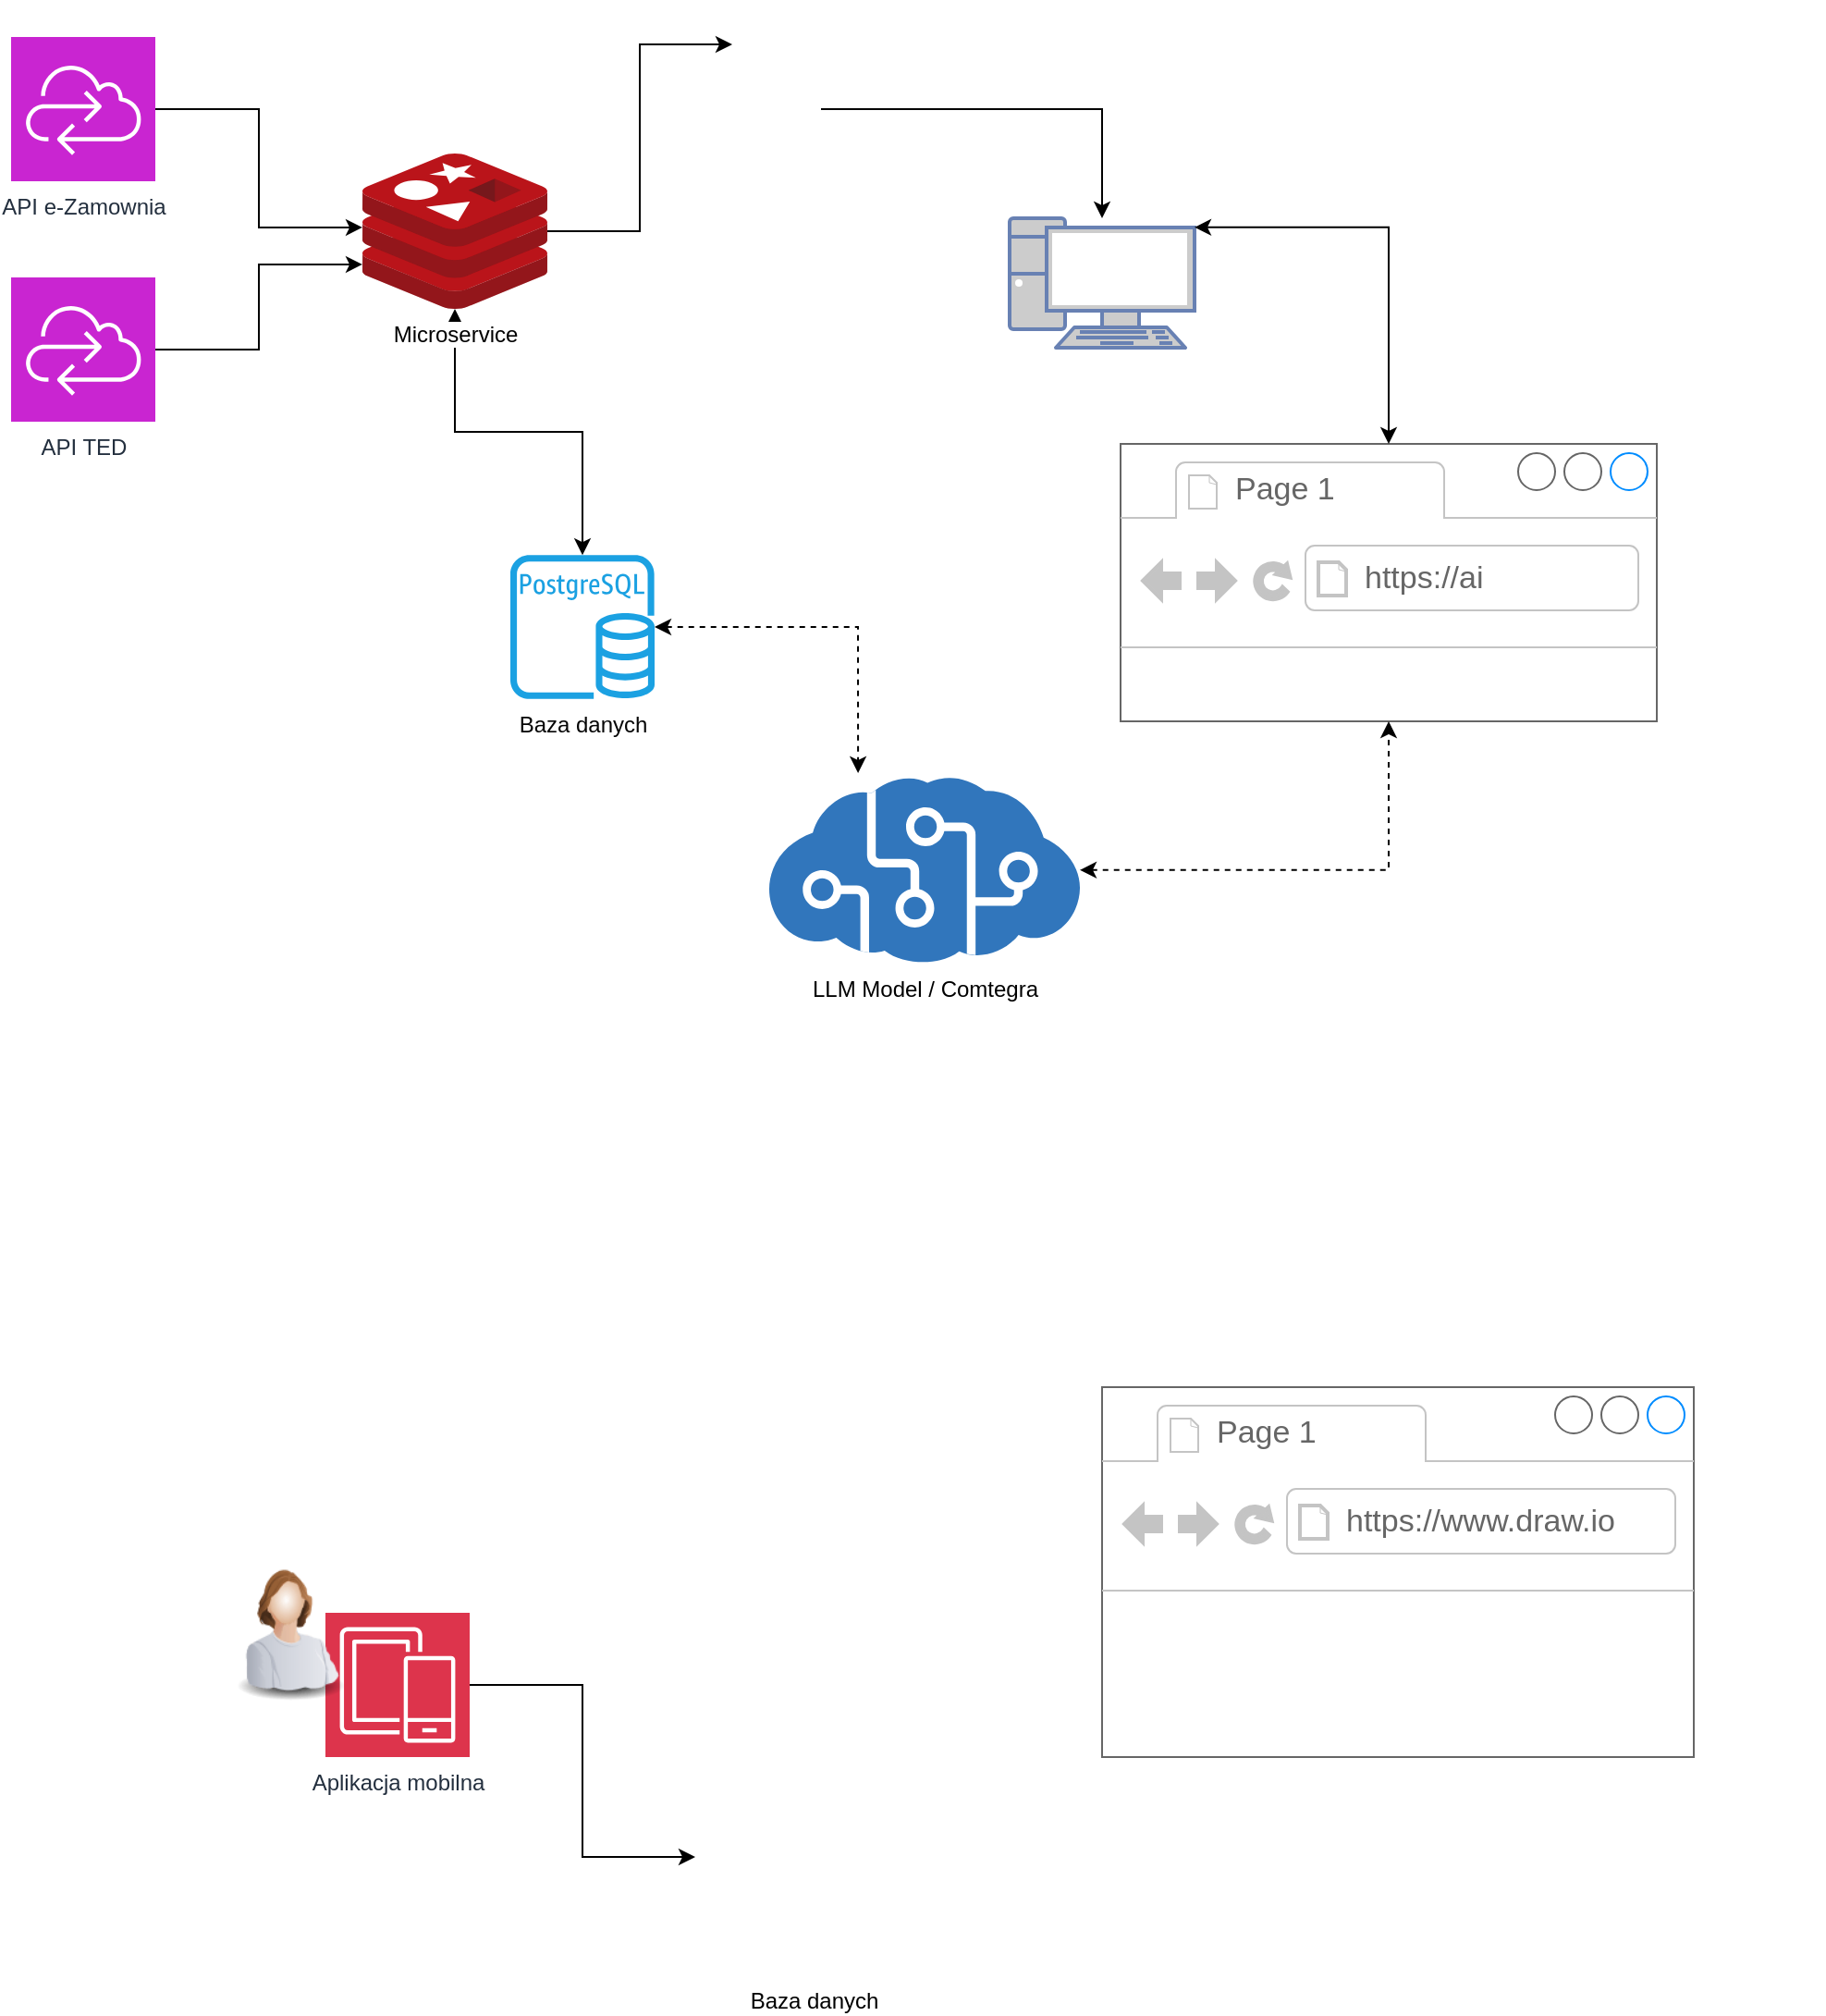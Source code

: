 <mxfile version="24.6.2" type="github">
  <diagram name="Strona-1" id="fkA9MaTeWYb2Ou95fFQS">
    <mxGraphModel dx="1434" dy="738" grid="1" gridSize="10" guides="1" tooltips="1" connect="1" arrows="1" fold="1" page="1" pageScale="1" pageWidth="3300" pageHeight="2339" math="0" shadow="0">
      <root>
        <mxCell id="0" />
        <mxCell id="1" parent="0" />
        <mxCell id="58RTIar0NO0fO0vXAha4-1" value="API TED" style="sketch=0;points=[[0,0,0],[0.25,0,0],[0.5,0,0],[0.75,0,0],[1,0,0],[0,1,0],[0.25,1,0],[0.5,1,0],[0.75,1,0],[1,1,0],[0,0.25,0],[0,0.5,0],[0,0.75,0],[1,0.25,0],[1,0.5,0],[1,0.75,0]];outlineConnect=0;fontColor=#232F3E;fillColor=#C925D1;strokeColor=#ffffff;dashed=0;verticalLabelPosition=bottom;verticalAlign=top;align=center;html=1;fontSize=12;fontStyle=0;aspect=fixed;shape=mxgraph.aws4.resourceIcon;resIcon=mxgraph.aws4.cloud_control_api;" vertex="1" parent="1">
          <mxGeometry x="120" y="340" width="78" height="78" as="geometry" />
        </mxCell>
        <mxCell id="58RTIar0NO0fO0vXAha4-2" value="API e-Zamownia" style="sketch=0;points=[[0,0,0],[0.25,0,0],[0.5,0,0],[0.75,0,0],[1,0,0],[0,1,0],[0.25,1,0],[0.5,1,0],[0.75,1,0],[1,1,0],[0,0.25,0],[0,0.5,0],[0,0.75,0],[1,0.25,0],[1,0.5,0],[1,0.75,0]];outlineConnect=0;fontColor=#232F3E;fillColor=#C925D1;strokeColor=#ffffff;dashed=0;verticalLabelPosition=bottom;verticalAlign=top;align=center;html=1;fontSize=12;fontStyle=0;aspect=fixed;shape=mxgraph.aws4.resourceIcon;resIcon=mxgraph.aws4.cloud_control_api;" vertex="1" parent="1">
          <mxGeometry x="120" y="210" width="78" height="78" as="geometry" />
        </mxCell>
        <mxCell id="58RTIar0NO0fO0vXAha4-9" style="edgeStyle=orthogonalEdgeStyle;rounded=0;orthogonalLoop=1;jettySize=auto;html=1;entryX=0;entryY=0.5;entryDx=0;entryDy=0;" edge="1" parent="1" source="58RTIar0NO0fO0vXAha4-3" target="58RTIar0NO0fO0vXAha4-6">
          <mxGeometry relative="1" as="geometry" />
        </mxCell>
        <mxCell id="58RTIar0NO0fO0vXAha4-13" style="edgeStyle=orthogonalEdgeStyle;rounded=0;orthogonalLoop=1;jettySize=auto;html=1;startArrow=classic;startFill=1;" edge="1" parent="1" source="58RTIar0NO0fO0vXAha4-3" target="58RTIar0NO0fO0vXAha4-11">
          <mxGeometry relative="1" as="geometry" />
        </mxCell>
        <mxCell id="58RTIar0NO0fO0vXAha4-3" value="Microservice" style="image;sketch=0;aspect=fixed;html=1;points=[];align=center;fontSize=12;image=img/lib/mscae/Cache_Redis_Product.svg;" vertex="1" parent="1">
          <mxGeometry x="310" y="273" width="100" height="84" as="geometry" />
        </mxCell>
        <mxCell id="58RTIar0NO0fO0vXAha4-4" style="edgeStyle=orthogonalEdgeStyle;rounded=0;orthogonalLoop=1;jettySize=auto;html=1;exitX=1;exitY=0.5;exitDx=0;exitDy=0;exitPerimeter=0;entryX=0;entryY=0.476;entryDx=0;entryDy=0;entryPerimeter=0;" edge="1" parent="1" source="58RTIar0NO0fO0vXAha4-2" target="58RTIar0NO0fO0vXAha4-3">
          <mxGeometry relative="1" as="geometry" />
        </mxCell>
        <mxCell id="58RTIar0NO0fO0vXAha4-5" style="edgeStyle=orthogonalEdgeStyle;rounded=0;orthogonalLoop=1;jettySize=auto;html=1;entryX=0;entryY=0.714;entryDx=0;entryDy=0;entryPerimeter=0;" edge="1" parent="1" source="58RTIar0NO0fO0vXAha4-1" target="58RTIar0NO0fO0vXAha4-3">
          <mxGeometry relative="1" as="geometry" />
        </mxCell>
        <mxCell id="58RTIar0NO0fO0vXAha4-6" value="" style="shape=image;html=1;verticalAlign=top;verticalLabelPosition=bottom;labelBackgroundColor=#ffffff;imageAspect=0;aspect=fixed;image=https://cdn3.iconfinder.com/data/icons/document-icons-2/30/647702-excel-128.png" vertex="1" parent="1">
          <mxGeometry x="510" y="190" width="48" height="48" as="geometry" />
        </mxCell>
        <mxCell id="58RTIar0NO0fO0vXAha4-15" style="edgeStyle=orthogonalEdgeStyle;rounded=0;orthogonalLoop=1;jettySize=auto;html=1;" edge="1" parent="1" source="58RTIar0NO0fO0vXAha4-7" target="58RTIar0NO0fO0vXAha4-14">
          <mxGeometry relative="1" as="geometry" />
        </mxCell>
        <mxCell id="58RTIar0NO0fO0vXAha4-7" value="" style="shape=image;html=1;verticalAlign=top;verticalLabelPosition=bottom;labelBackgroundColor=#ffffff;imageAspect=0;aspect=fixed;image=https://cdn3.iconfinder.com/data/icons/document-icons-2/30/647702-excel-128.png" vertex="1" parent="1">
          <mxGeometry x="510" y="225" width="48" height="48" as="geometry" />
        </mxCell>
        <mxCell id="58RTIar0NO0fO0vXAha4-8" value="" style="shape=image;html=1;verticalAlign=top;verticalLabelPosition=bottom;labelBackgroundColor=#ffffff;imageAspect=0;aspect=fixed;image=https://cdn3.iconfinder.com/data/icons/document-icons-2/30/647702-excel-128.png" vertex="1" parent="1">
          <mxGeometry x="510" y="260" width="48" height="48" as="geometry" />
        </mxCell>
        <mxCell id="58RTIar0NO0fO0vXAha4-11" value="&lt;font color=&quot;#050505&quot;&gt;Baza danych&lt;/font&gt;" style="sketch=0;outlineConnect=0;fillColor=#1ba1e2;strokeColor=#006EAF;dashed=0;verticalLabelPosition=bottom;verticalAlign=top;align=center;html=1;fontSize=12;fontStyle=0;aspect=fixed;pointerEvents=1;shape=mxgraph.aws4.rds_postgresql_instance;fontColor=#ffffff;" vertex="1" parent="1">
          <mxGeometry x="390" y="490" width="78" height="78" as="geometry" />
        </mxCell>
        <mxCell id="58RTIar0NO0fO0vXAha4-14" value="" style="fontColor=#0066CC;verticalAlign=top;verticalLabelPosition=bottom;labelPosition=center;align=center;html=1;outlineConnect=0;fillColor=#CCCCCC;strokeColor=#6881B3;gradientColor=none;gradientDirection=north;strokeWidth=2;shape=mxgraph.networks.pc;" vertex="1" parent="1">
          <mxGeometry x="660" y="308" width="100" height="70" as="geometry" />
        </mxCell>
        <mxCell id="58RTIar0NO0fO0vXAha4-16" value="" style="strokeWidth=1;shadow=0;dashed=0;align=center;html=1;shape=mxgraph.mockup.containers.browserWindow;rSize=0;strokeColor=#666666;strokeColor2=#008cff;strokeColor3=#c4c4c4;mainText=,;recursiveResize=0;" vertex="1" parent="1">
          <mxGeometry x="720" y="430" width="290" height="150" as="geometry" />
        </mxCell>
        <mxCell id="58RTIar0NO0fO0vXAha4-17" value="Page 1" style="strokeWidth=1;shadow=0;dashed=0;align=center;html=1;shape=mxgraph.mockup.containers.anchor;fontSize=17;fontColor=#666666;align=left;whiteSpace=wrap;" vertex="1" parent="58RTIar0NO0fO0vXAha4-16">
          <mxGeometry x="60" y="12" width="110" height="26" as="geometry" />
        </mxCell>
        <mxCell id="58RTIar0NO0fO0vXAha4-18" value="https://ai" style="strokeWidth=1;shadow=0;dashed=0;align=center;html=1;shape=mxgraph.mockup.containers.anchor;rSize=0;fontSize=17;fontColor=#666666;align=left;" vertex="1" parent="58RTIar0NO0fO0vXAha4-16">
          <mxGeometry x="130" y="60" width="250" height="26" as="geometry" />
        </mxCell>
        <mxCell id="58RTIar0NO0fO0vXAha4-19" style="edgeStyle=orthogonalEdgeStyle;rounded=0;orthogonalLoop=1;jettySize=auto;html=1;entryX=1;entryY=0.07;entryDx=0;entryDy=0;entryPerimeter=0;startArrow=classic;startFill=1;" edge="1" parent="1" source="58RTIar0NO0fO0vXAha4-16" target="58RTIar0NO0fO0vXAha4-14">
          <mxGeometry relative="1" as="geometry" />
        </mxCell>
        <mxCell id="58RTIar0NO0fO0vXAha4-21" style="edgeStyle=orthogonalEdgeStyle;rounded=0;orthogonalLoop=1;jettySize=auto;html=1;startArrow=classic;startFill=1;dashed=1;" edge="1" parent="1" source="58RTIar0NO0fO0vXAha4-20" target="58RTIar0NO0fO0vXAha4-16">
          <mxGeometry relative="1" as="geometry" />
        </mxCell>
        <mxCell id="58RTIar0NO0fO0vXAha4-20" value="LLM Model / Comtegra" style="image;sketch=0;aspect=fixed;html=1;points=[];align=center;fontSize=12;image=img/lib/mscae/Cognitive_Services.svg;" vertex="1" parent="1">
          <mxGeometry x="530" y="610" width="168" height="100.8" as="geometry" />
        </mxCell>
        <mxCell id="58RTIar0NO0fO0vXAha4-22" style="edgeStyle=orthogonalEdgeStyle;rounded=0;orthogonalLoop=1;jettySize=auto;html=1;entryX=0.286;entryY=-0.02;entryDx=0;entryDy=0;entryPerimeter=0;dashed=1;startArrow=classic;startFill=1;" edge="1" parent="1" source="58RTIar0NO0fO0vXAha4-11" target="58RTIar0NO0fO0vXAha4-20">
          <mxGeometry relative="1" as="geometry" />
        </mxCell>
        <mxCell id="58RTIar0NO0fO0vXAha4-24" value="Baza danych" style="shape=image;html=1;verticalAlign=top;verticalLabelPosition=bottom;labelBackgroundColor=#ffffff;imageAspect=0;aspect=fixed;image=https://cdn2.iconfinder.com/data/icons/whcompare-isometric-web-hosting-servers/50/database-128.png" vertex="1" parent="1">
          <mxGeometry x="490" y="1130" width="128" height="128" as="geometry" />
        </mxCell>
        <mxCell id="58RTIar0NO0fO0vXAha4-25" value="" style="strokeWidth=1;shadow=0;dashed=0;align=center;html=1;shape=mxgraph.mockup.containers.browserWindow;rSize=0;strokeColor=#666666;strokeColor2=#008cff;strokeColor3=#c4c4c4;mainText=,;recursiveResize=0;" vertex="1" parent="1">
          <mxGeometry x="710" y="940" width="320" height="200" as="geometry" />
        </mxCell>
        <mxCell id="58RTIar0NO0fO0vXAha4-26" value="Page 1" style="strokeWidth=1;shadow=0;dashed=0;align=center;html=1;shape=mxgraph.mockup.containers.anchor;fontSize=17;fontColor=#666666;align=left;whiteSpace=wrap;" vertex="1" parent="58RTIar0NO0fO0vXAha4-25">
          <mxGeometry x="60" y="12" width="110" height="26" as="geometry" />
        </mxCell>
        <mxCell id="58RTIar0NO0fO0vXAha4-27" value="https://www.draw.io" style="strokeWidth=1;shadow=0;dashed=0;align=center;html=1;shape=mxgraph.mockup.containers.anchor;rSize=0;fontSize=17;fontColor=#666666;align=left;" vertex="1" parent="58RTIar0NO0fO0vXAha4-25">
          <mxGeometry x="130" y="60" width="250" height="26" as="geometry" />
        </mxCell>
        <mxCell id="58RTIar0NO0fO0vXAha4-30" style="edgeStyle=orthogonalEdgeStyle;rounded=0;orthogonalLoop=1;jettySize=auto;html=1;" edge="1" parent="1" source="58RTIar0NO0fO0vXAha4-28" target="58RTIar0NO0fO0vXAha4-24">
          <mxGeometry relative="1" as="geometry" />
        </mxCell>
        <mxCell id="58RTIar0NO0fO0vXAha4-28" value="Aplikacja mobilna" style="sketch=0;points=[[0,0,0],[0.25,0,0],[0.5,0,0],[0.75,0,0],[1,0,0],[0,1,0],[0.25,1,0],[0.5,1,0],[0.75,1,0],[1,1,0],[0,0.25,0],[0,0.5,0],[0,0.75,0],[1,0.25,0],[1,0.5,0],[1,0.75,0]];outlineConnect=0;fontColor=#232F3E;fillColor=#DD344C;strokeColor=#ffffff;dashed=0;verticalLabelPosition=bottom;verticalAlign=top;align=center;html=1;fontSize=12;fontStyle=0;aspect=fixed;shape=mxgraph.aws4.resourceIcon;resIcon=mxgraph.aws4.mobile;" vertex="1" parent="1">
          <mxGeometry x="290" y="1062" width="78" height="78" as="geometry" />
        </mxCell>
        <mxCell id="58RTIar0NO0fO0vXAha4-29" style="edgeStyle=orthogonalEdgeStyle;rounded=0;orthogonalLoop=1;jettySize=auto;html=1;exitX=0.5;exitY=1;exitDx=0;exitDy=0;exitPerimeter=0;" edge="1" parent="1" source="58RTIar0NO0fO0vXAha4-28" target="58RTIar0NO0fO0vXAha4-28">
          <mxGeometry relative="1" as="geometry" />
        </mxCell>
        <mxCell id="58RTIar0NO0fO0vXAha4-31" value="" style="image;html=1;image=img/lib/clip_art/people/Worker_Woman_128x128.png" vertex="1" parent="1">
          <mxGeometry x="230" y="1030" width="80" height="80" as="geometry" />
        </mxCell>
      </root>
    </mxGraphModel>
  </diagram>
</mxfile>
